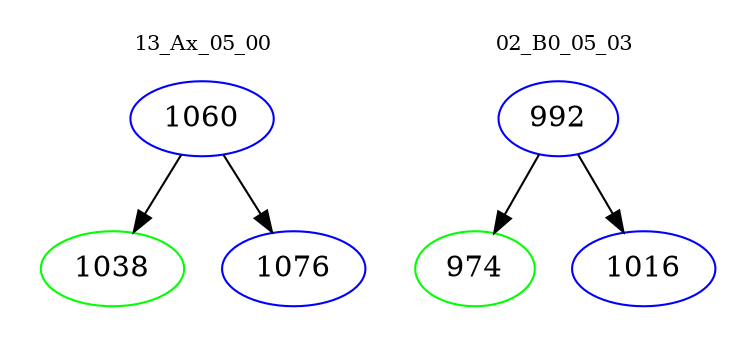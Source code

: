digraph{
subgraph cluster_0 {
color = white
label = "13_Ax_05_00";
fontsize=10;
T0_1060 [label="1060", color="blue"]
T0_1060 -> T0_1038 [color="black"]
T0_1038 [label="1038", color="green"]
T0_1060 -> T0_1076 [color="black"]
T0_1076 [label="1076", color="blue"]
}
subgraph cluster_1 {
color = white
label = "02_B0_05_03";
fontsize=10;
T1_992 [label="992", color="blue"]
T1_992 -> T1_974 [color="black"]
T1_974 [label="974", color="green"]
T1_992 -> T1_1016 [color="black"]
T1_1016 [label="1016", color="blue"]
}
}

